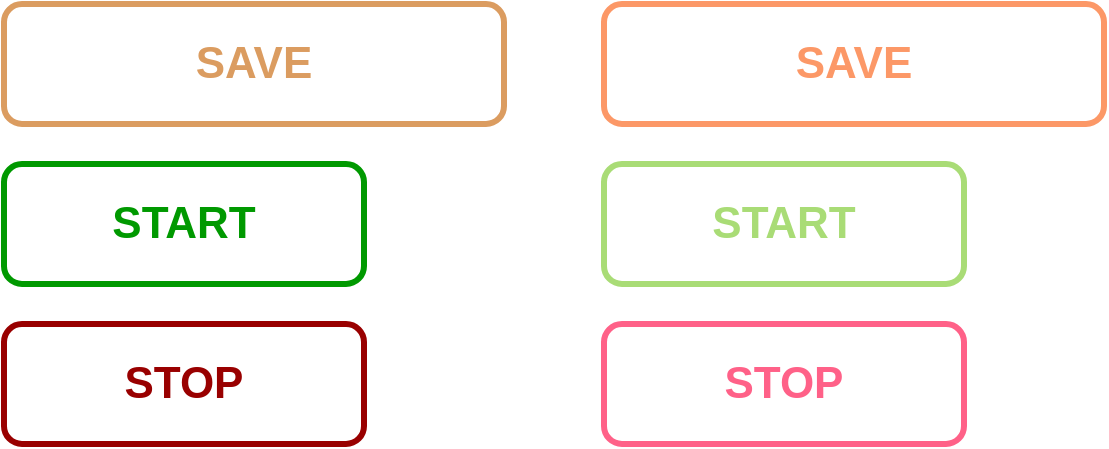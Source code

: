 <mxfile version="15.8.7" type="device"><diagram id="j5HTK7w7O--mabg37uSe" name="Page-1"><mxGraphModel dx="1038" dy="689" grid="1" gridSize="10" guides="1" tooltips="1" connect="1" arrows="1" fold="1" page="1" pageScale="1" pageWidth="2339" pageHeight="3300" math="0" shadow="0"><root><mxCell id="0"/><mxCell id="1" parent="0"/><mxCell id="zm8s1VCIvAB87pRJDi6I-1" value="SAVE" style="rounded=1;whiteSpace=wrap;html=1;fontSize=22;fontStyle=1;fillColor=none;strokeColor=#DB9C60;fontColor=#DB9C60;strokeWidth=3;" parent="1" vertex="1"><mxGeometry x="330" y="210" width="250" height="60" as="geometry"/></mxCell><mxCell id="S7Ki965Hq2UWsSm1Vi_7-2" value="STOP" style="rounded=1;whiteSpace=wrap;html=1;fontSize=22;fontStyle=1;fillColor=none;strokeColor=#990000;fontColor=#990000;strokeWidth=3;" parent="1" vertex="1"><mxGeometry x="330" y="370" width="180" height="60" as="geometry"/></mxCell><mxCell id="S7Ki965Hq2UWsSm1Vi_7-3" value="START" style="rounded=1;whiteSpace=wrap;html=1;fontSize=22;fontStyle=1;fillColor=none;strokeColor=#009900;fontColor=#009900;strokeWidth=3;" parent="1" vertex="1"><mxGeometry x="330" y="290" width="180" height="60" as="geometry"/></mxCell><mxCell id="B2AdWNG0ywcY-_ThCl4b-1" value="SAVE" style="rounded=1;whiteSpace=wrap;html=1;fontSize=22;fontStyle=1;fillColor=none;strokeColor=#fc9867;fontColor=#FC9867;strokeWidth=3;" vertex="1" parent="1"><mxGeometry x="630" y="210" width="250" height="60" as="geometry"/></mxCell><mxCell id="B2AdWNG0ywcY-_ThCl4b-2" value="STOP" style="rounded=1;whiteSpace=wrap;html=1;fontSize=22;fontStyle=1;fillColor=none;strokeColor=#ff6188;fontColor=#FF6188;strokeWidth=3;" vertex="1" parent="1"><mxGeometry x="630" y="370" width="180" height="60" as="geometry"/></mxCell><mxCell id="B2AdWNG0ywcY-_ThCl4b-3" value="START" style="rounded=1;whiteSpace=wrap;html=1;fontSize=22;fontStyle=1;fillColor=none;strokeColor=#a9dc76;fontColor=#A9DC76;strokeWidth=3;" vertex="1" parent="1"><mxGeometry x="630" y="290" width="180" height="60" as="geometry"/></mxCell></root></mxGraphModel></diagram></mxfile>